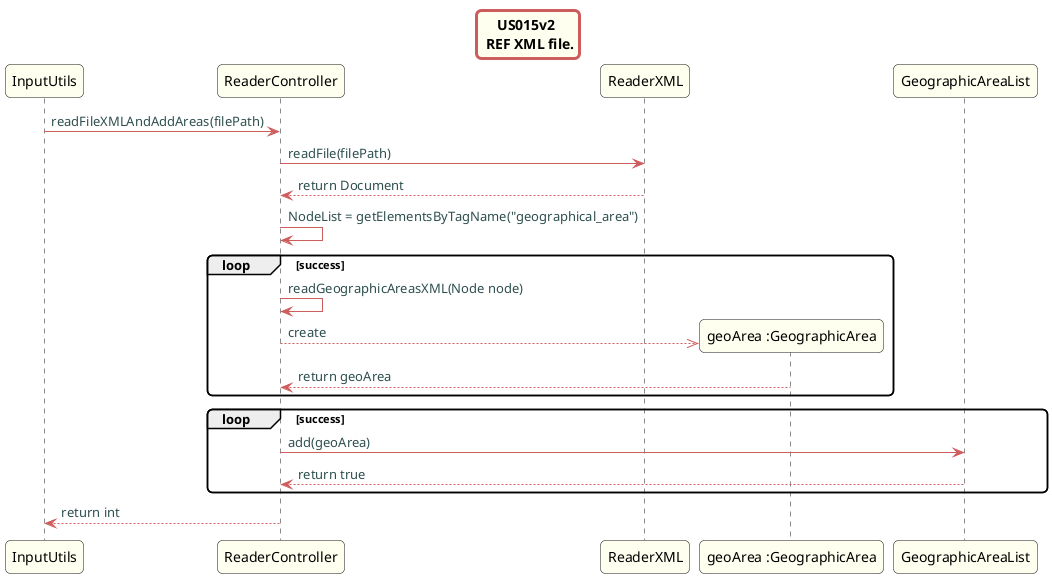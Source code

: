 @startuml
title US015v2 \n REF XML file.
skinparam titleBorderRoundCorner 10
skinparam titleBorderThickness 3
skinparam titleBorderColor indianred
skinparam titleBackgroundColor ivory
skinparam FontName quicksand

skinparam actor {
  BorderColor indianred
  }

skinparam sequence {
  LifeLineBackgroundColor indianred
  ParticipantBackgroundColor ivory
}

skinparam roundcorner 10

skinparam component {
  arrowThickness 1
  ArrowFontName Verdana
  ArrowColor indianred
  ArrowFontColor darkslategrey
}


InputUtils -> ReaderController: readFileXMLAndAddAreas(filePath)
ReaderController -> ReaderXML: readFile(filePath)
ReaderXML --> ReaderController: return Document
ReaderController->ReaderController:NodeList = getElementsByTagName("geographical_area")
loop success
ReaderController->ReaderController:readGeographicAreasXML(Node node)
create "geoArea :GeographicArea"
ReaderController -->> "geoArea :GeographicArea": create
"geoArea :GeographicArea" --> ReaderController: return geoArea
end loop

loop success
ReaderController -> GeographicAreaList: add(geoArea)
return return true
end loop
ReaderController --> InputUtils: return int
@enduml